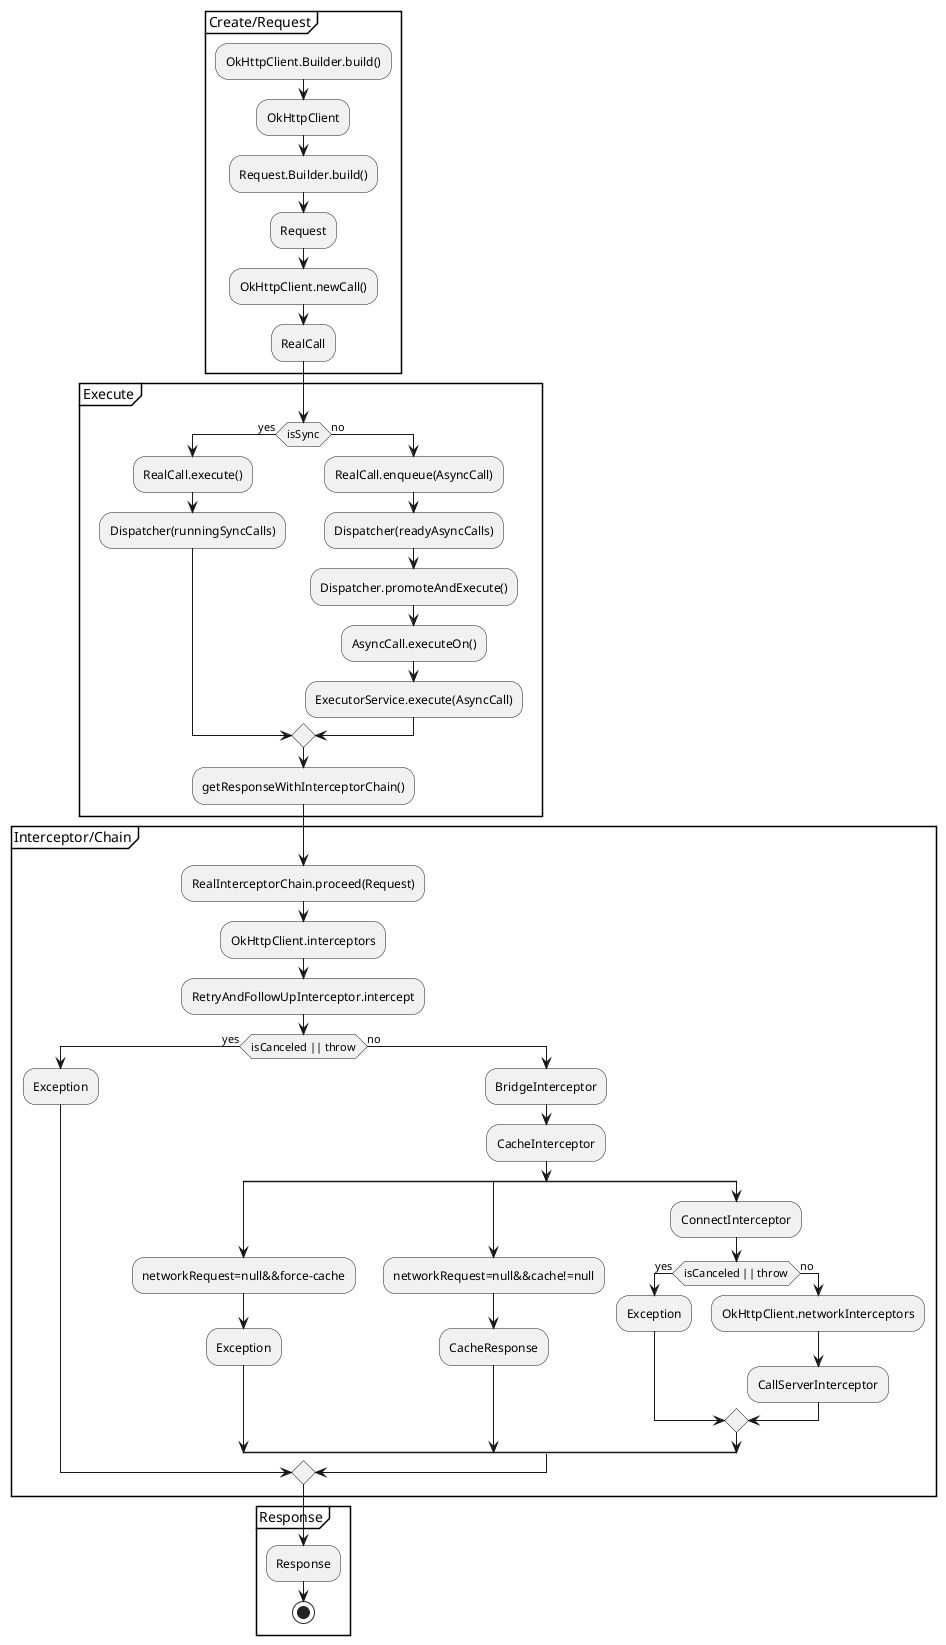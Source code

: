 @startuml
'https://plantuml.com/activity-diagram-beta

partition Create/Request {
    :OkHttpClient.Builder.build();
    :OkHttpClient;
    :Request.Builder.build();
    :Request;
    :OkHttpClient.newCall();
    :RealCall;
}
partition Execute {
    if (isSync) then (yes)
      :RealCall.execute();
      :Dispatcher(runningSyncCalls);
    else (no)
      :RealCall.enqueue(AsyncCall);
      :Dispatcher(readyAsyncCalls);
      :Dispatcher.promoteAndExecute();
      :AsyncCall.executeOn();
      :ExecutorService.execute(AsyncCall);
    endif
    :getResponseWithInterceptorChain();
}
partition Interceptor/Chain {
    :RealInterceptorChain.proceed(Request);
    :OkHttpClient.interceptors;
    :RetryAndFollowUpInterceptor.intercept;
    if(isCanceled || throw)then(yes)
        :Exception;
    else(no)
       :BridgeInterceptor;
       :CacheInterceptor;
       split
        :networkRequest=null&&force-cache;
        :Exception;
       split again
        :networkRequest=null&&cache!=null;
        :CacheResponse;
       split again
       :ConnectInterceptor;
       if(isCanceled || throw)then(yes)
       :Exception;
       else(no)
            :OkHttpClient.networkInterceptors;
            :CallServerInterceptor;
       endif
       end split
    endif
}
partition Response {
    :Response;
    stop
}

@enduml

RetryAndFollowUpInterceptor：失败/重定向/Auth重试/Proxy/TimeOut等重试
BridgeInterceptor:包装请求头gzip/Connection/Host等响应头;Cookie的设置
CacheInterceptor:服务来自缓存的请求，并将响应写入缓存。
ConnectInterceptor:打开到目标服务器的连接,创建或复用socket流(ConnectPool)
CallServerInterceptor:对服务器进行网络调用
